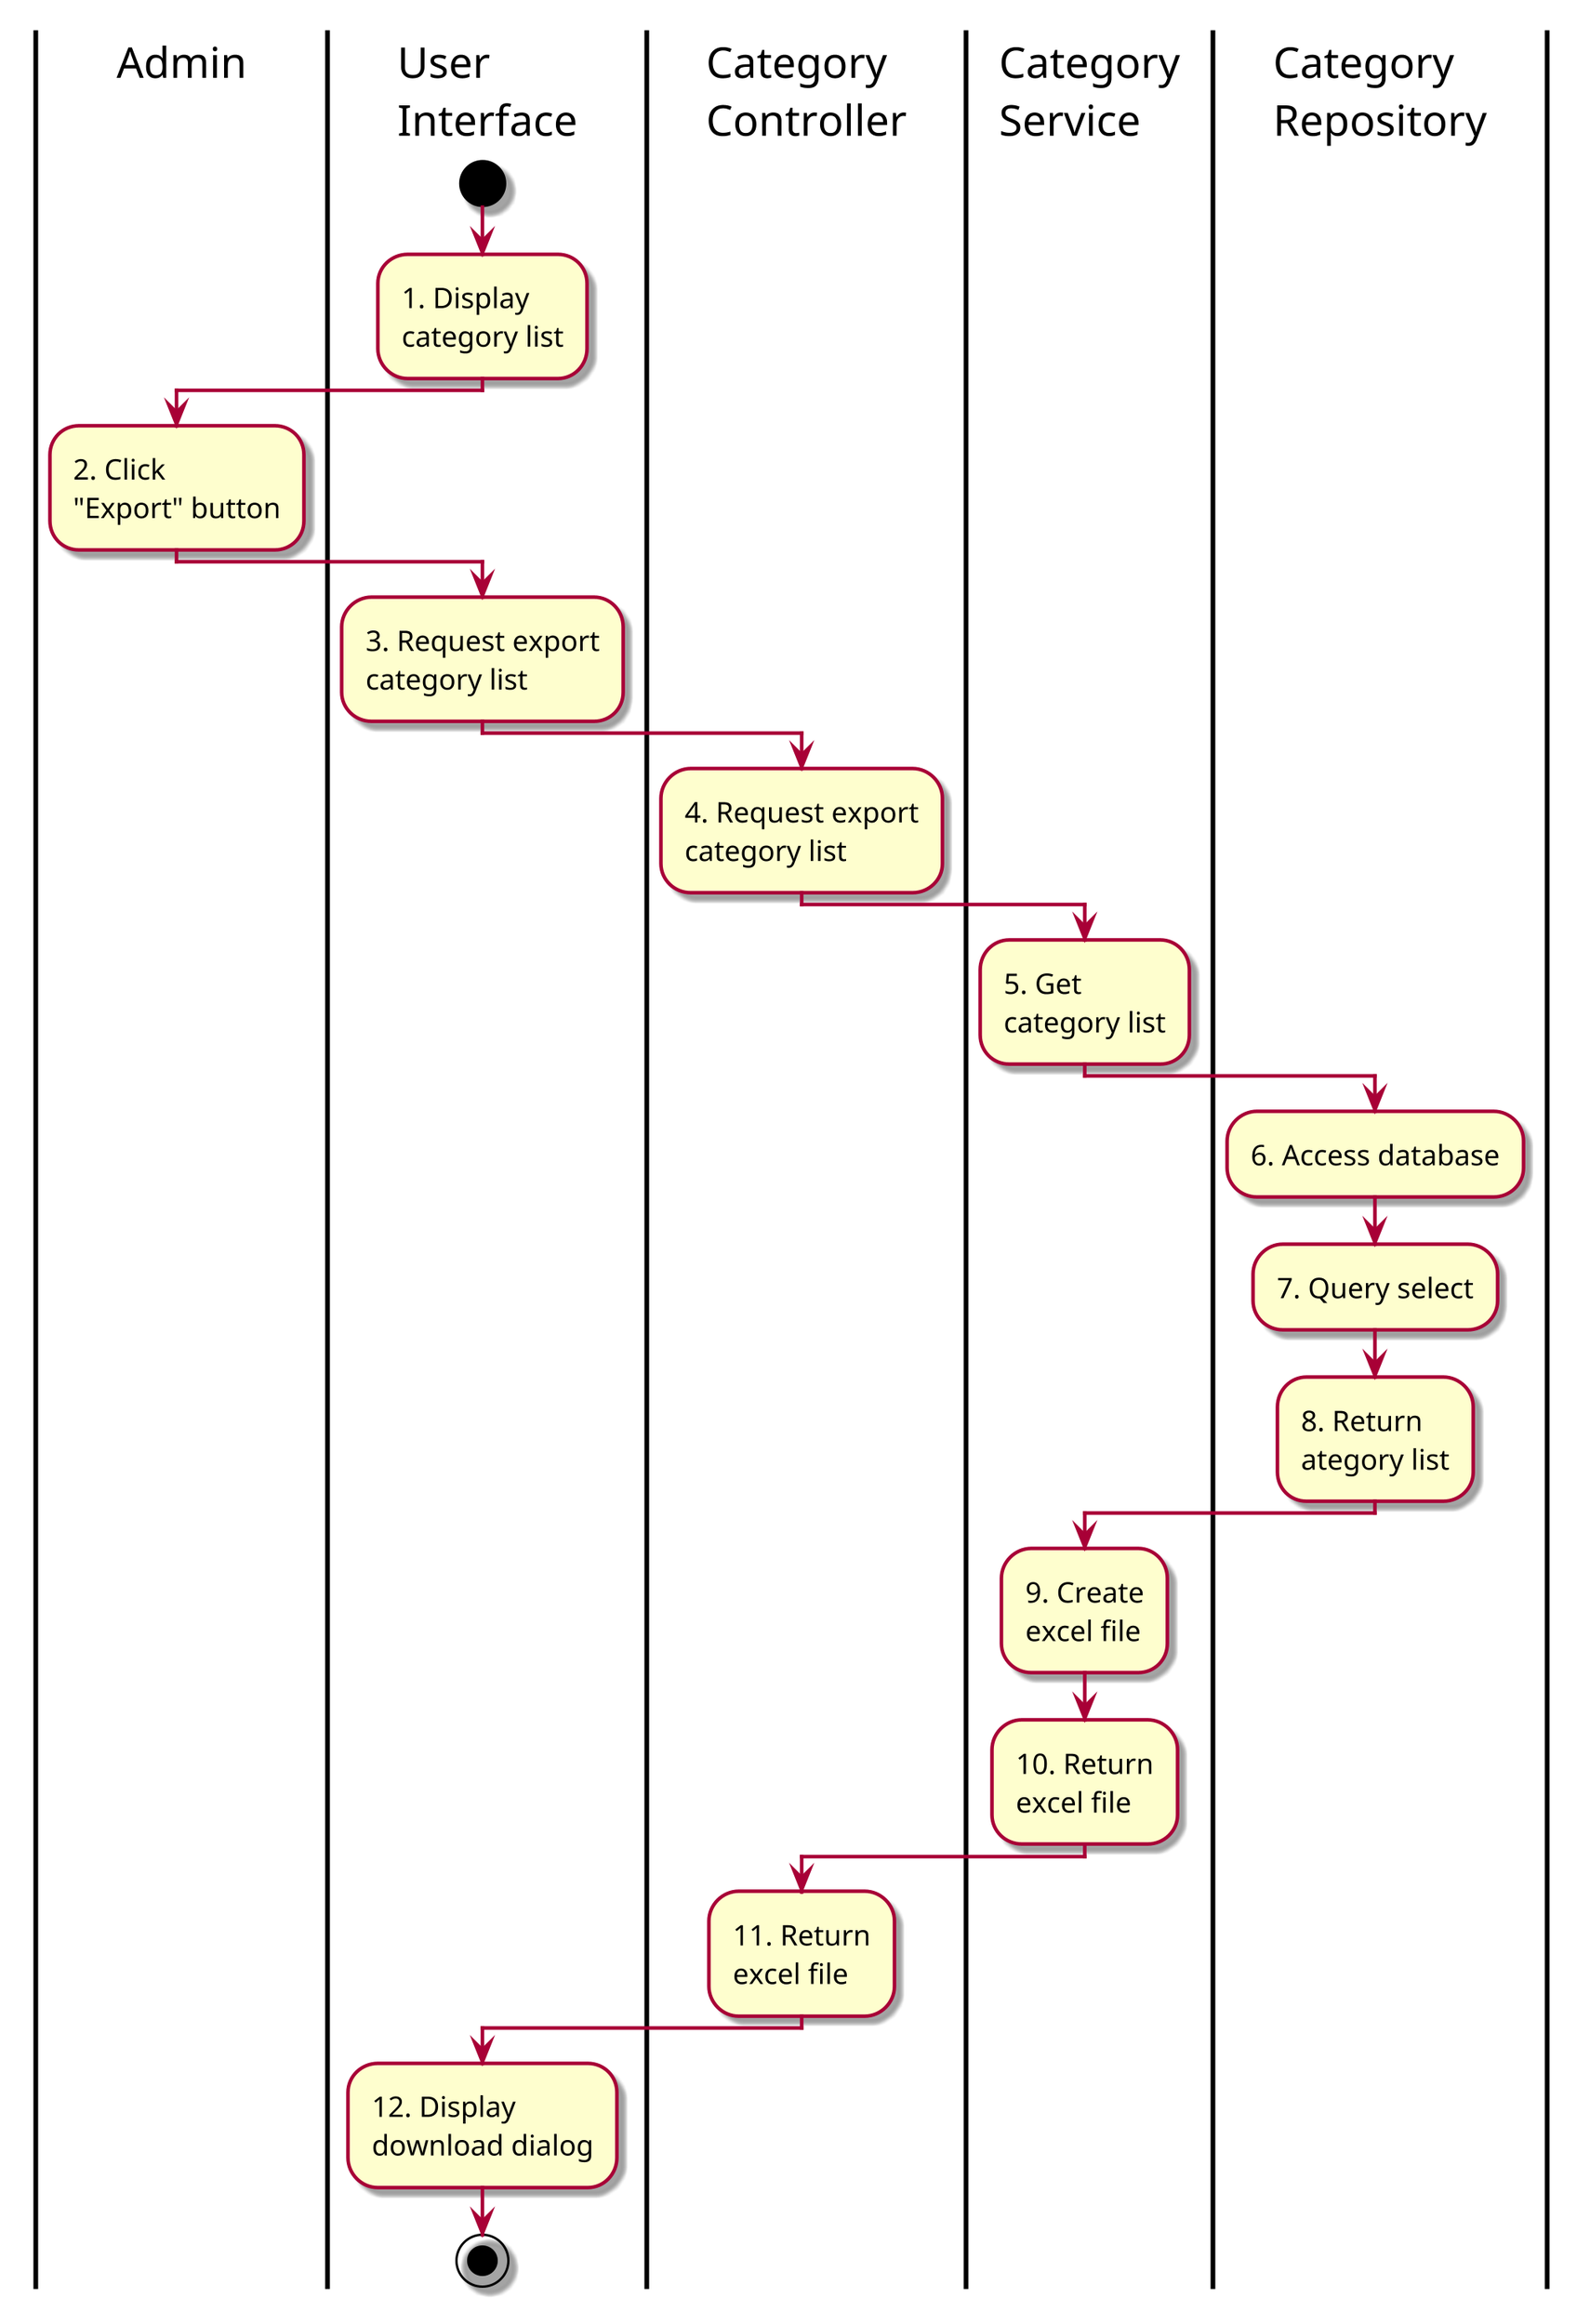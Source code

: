 @startuml ActExportCategoryList

skin rose
scale 3

|Admin|
|User\nInterface|
|Category\nController|
|Category\nService|
|Category\nRepository|
|User\nInterface|
start
:1. Display\ncategory list;
|Admin|
:2. Click\n"Export" button;
|User\nInterface|
:3. Request export\ncategory list;
|Category\nController|
:4. Request export\ncategory list;
|Category\nService|
:5. Get\ncategory list;
|Category\nRepository|
:6. Access database;
:7. Query select;
:8. Return\nategory list;
|Category\nService|
:9. Create\nexcel file;
:10. Return\nexcel file;
|Category\nController|
:11. Return\nexcel file;
|User\nInterface|
:12. Display\ndownload dialog;
stop

@enduml